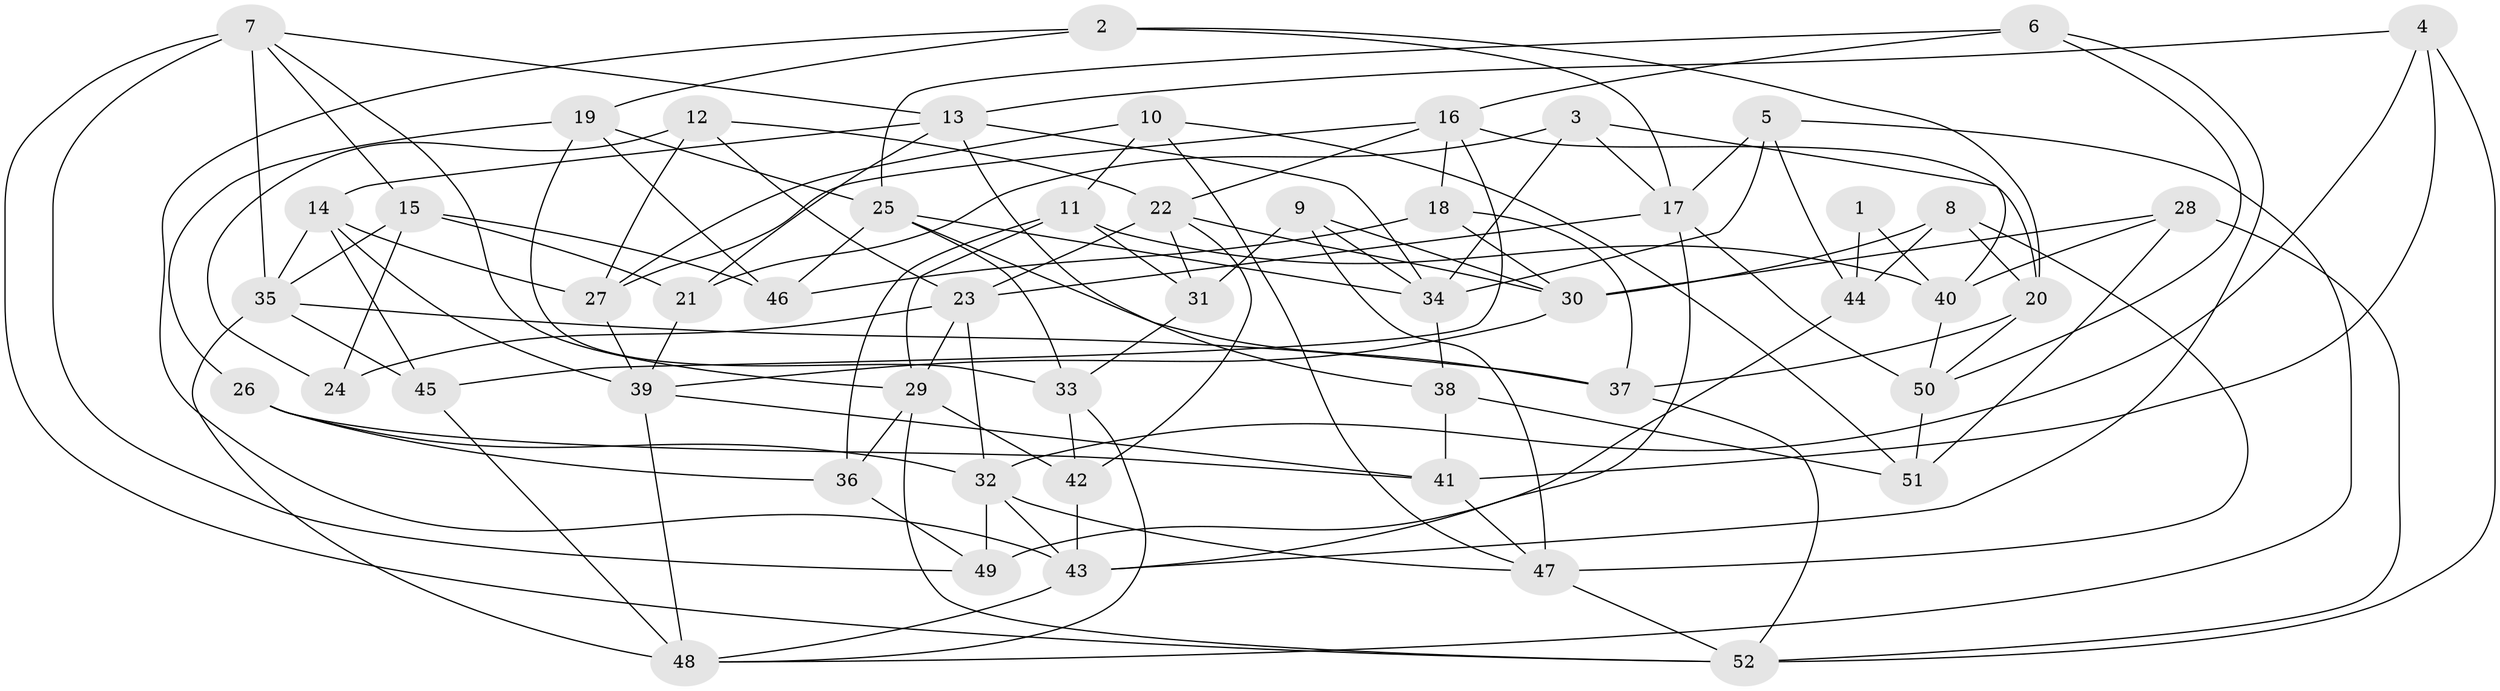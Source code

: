// original degree distribution, {4: 1.0}
// Generated by graph-tools (version 1.1) at 2025/38/03/04/25 23:38:07]
// undirected, 52 vertices, 125 edges
graph export_dot {
  node [color=gray90,style=filled];
  1;
  2;
  3;
  4;
  5;
  6;
  7;
  8;
  9;
  10;
  11;
  12;
  13;
  14;
  15;
  16;
  17;
  18;
  19;
  20;
  21;
  22;
  23;
  24;
  25;
  26;
  27;
  28;
  29;
  30;
  31;
  32;
  33;
  34;
  35;
  36;
  37;
  38;
  39;
  40;
  41;
  42;
  43;
  44;
  45;
  46;
  47;
  48;
  49;
  50;
  51;
  52;
  1 -- 40 [weight=2.0];
  1 -- 44 [weight=2.0];
  2 -- 17 [weight=1.0];
  2 -- 19 [weight=1.0];
  2 -- 20 [weight=1.0];
  2 -- 43 [weight=1.0];
  3 -- 17 [weight=1.0];
  3 -- 21 [weight=1.0];
  3 -- 34 [weight=1.0];
  3 -- 40 [weight=1.0];
  4 -- 13 [weight=1.0];
  4 -- 32 [weight=1.0];
  4 -- 41 [weight=1.0];
  4 -- 52 [weight=1.0];
  5 -- 17 [weight=1.0];
  5 -- 34 [weight=1.0];
  5 -- 44 [weight=1.0];
  5 -- 48 [weight=1.0];
  6 -- 16 [weight=1.0];
  6 -- 25 [weight=1.0];
  6 -- 43 [weight=1.0];
  6 -- 50 [weight=1.0];
  7 -- 13 [weight=1.0];
  7 -- 15 [weight=1.0];
  7 -- 29 [weight=1.0];
  7 -- 35 [weight=1.0];
  7 -- 49 [weight=1.0];
  7 -- 52 [weight=1.0];
  8 -- 20 [weight=1.0];
  8 -- 30 [weight=1.0];
  8 -- 44 [weight=1.0];
  8 -- 47 [weight=1.0];
  9 -- 30 [weight=1.0];
  9 -- 31 [weight=1.0];
  9 -- 34 [weight=1.0];
  9 -- 47 [weight=1.0];
  10 -- 11 [weight=1.0];
  10 -- 27 [weight=1.0];
  10 -- 47 [weight=1.0];
  10 -- 51 [weight=1.0];
  11 -- 29 [weight=1.0];
  11 -- 31 [weight=1.0];
  11 -- 36 [weight=2.0];
  11 -- 40 [weight=1.0];
  12 -- 22 [weight=1.0];
  12 -- 23 [weight=1.0];
  12 -- 24 [weight=1.0];
  12 -- 27 [weight=1.0];
  13 -- 14 [weight=1.0];
  13 -- 21 [weight=1.0];
  13 -- 34 [weight=1.0];
  13 -- 38 [weight=1.0];
  14 -- 27 [weight=2.0];
  14 -- 35 [weight=1.0];
  14 -- 39 [weight=1.0];
  14 -- 45 [weight=1.0];
  15 -- 21 [weight=1.0];
  15 -- 24 [weight=2.0];
  15 -- 35 [weight=1.0];
  15 -- 46 [weight=1.0];
  16 -- 18 [weight=1.0];
  16 -- 20 [weight=1.0];
  16 -- 22 [weight=1.0];
  16 -- 27 [weight=1.0];
  16 -- 45 [weight=1.0];
  17 -- 23 [weight=1.0];
  17 -- 43 [weight=1.0];
  17 -- 50 [weight=1.0];
  18 -- 30 [weight=1.0];
  18 -- 37 [weight=1.0];
  18 -- 46 [weight=1.0];
  19 -- 25 [weight=1.0];
  19 -- 26 [weight=1.0];
  19 -- 33 [weight=2.0];
  19 -- 46 [weight=1.0];
  20 -- 37 [weight=2.0];
  20 -- 50 [weight=1.0];
  21 -- 39 [weight=1.0];
  22 -- 23 [weight=1.0];
  22 -- 30 [weight=1.0];
  22 -- 31 [weight=1.0];
  22 -- 42 [weight=1.0];
  23 -- 24 [weight=1.0];
  23 -- 29 [weight=1.0];
  23 -- 32 [weight=1.0];
  25 -- 33 [weight=1.0];
  25 -- 34 [weight=1.0];
  25 -- 37 [weight=1.0];
  25 -- 46 [weight=1.0];
  26 -- 32 [weight=1.0];
  26 -- 36 [weight=1.0];
  26 -- 41 [weight=1.0];
  27 -- 39 [weight=1.0];
  28 -- 30 [weight=1.0];
  28 -- 40 [weight=1.0];
  28 -- 51 [weight=1.0];
  28 -- 52 [weight=1.0];
  29 -- 36 [weight=1.0];
  29 -- 42 [weight=1.0];
  29 -- 52 [weight=1.0];
  30 -- 39 [weight=1.0];
  31 -- 33 [weight=1.0];
  32 -- 43 [weight=1.0];
  32 -- 47 [weight=1.0];
  32 -- 49 [weight=1.0];
  33 -- 42 [weight=1.0];
  33 -- 48 [weight=1.0];
  34 -- 38 [weight=1.0];
  35 -- 37 [weight=1.0];
  35 -- 45 [weight=1.0];
  35 -- 48 [weight=1.0];
  36 -- 49 [weight=2.0];
  37 -- 52 [weight=1.0];
  38 -- 41 [weight=2.0];
  38 -- 51 [weight=2.0];
  39 -- 41 [weight=1.0];
  39 -- 48 [weight=1.0];
  40 -- 50 [weight=1.0];
  41 -- 47 [weight=1.0];
  42 -- 43 [weight=1.0];
  43 -- 48 [weight=1.0];
  44 -- 49 [weight=2.0];
  45 -- 48 [weight=1.0];
  47 -- 52 [weight=1.0];
  50 -- 51 [weight=2.0];
}

